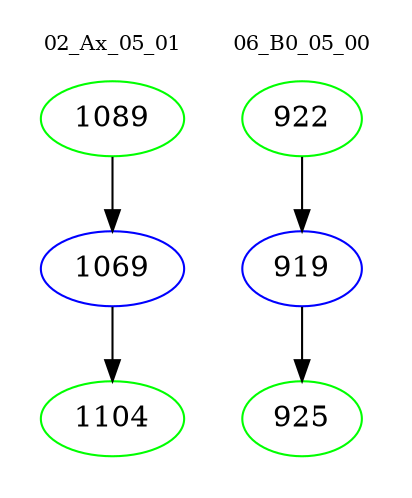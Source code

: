 digraph{
subgraph cluster_0 {
color = white
label = "02_Ax_05_01";
fontsize=10;
T0_1089 [label="1089", color="green"]
T0_1089 -> T0_1069 [color="black"]
T0_1069 [label="1069", color="blue"]
T0_1069 -> T0_1104 [color="black"]
T0_1104 [label="1104", color="green"]
}
subgraph cluster_1 {
color = white
label = "06_B0_05_00";
fontsize=10;
T1_922 [label="922", color="green"]
T1_922 -> T1_919 [color="black"]
T1_919 [label="919", color="blue"]
T1_919 -> T1_925 [color="black"]
T1_925 [label="925", color="green"]
}
}
